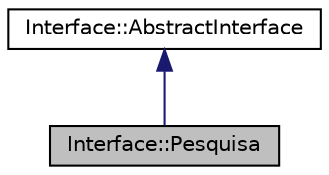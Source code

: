 digraph "Interface::Pesquisa"
{
  edge [fontname="Helvetica",fontsize="10",labelfontname="Helvetica",labelfontsize="10"];
  node [fontname="Helvetica",fontsize="10",shape=record];
  Node0 [label="Interface::Pesquisa",height=0.2,width=0.4,color="black", fillcolor="grey75", style="filled", fontcolor="black"];
  Node1 -> Node0 [dir="back",color="midnightblue",fontsize="10",style="solid"];
  Node1 [label="Interface::AbstractInterface",height=0.2,width=0.4,color="black", fillcolor="white", style="filled",URL="$class_interface_1_1_abstract_interface.html"];
}
